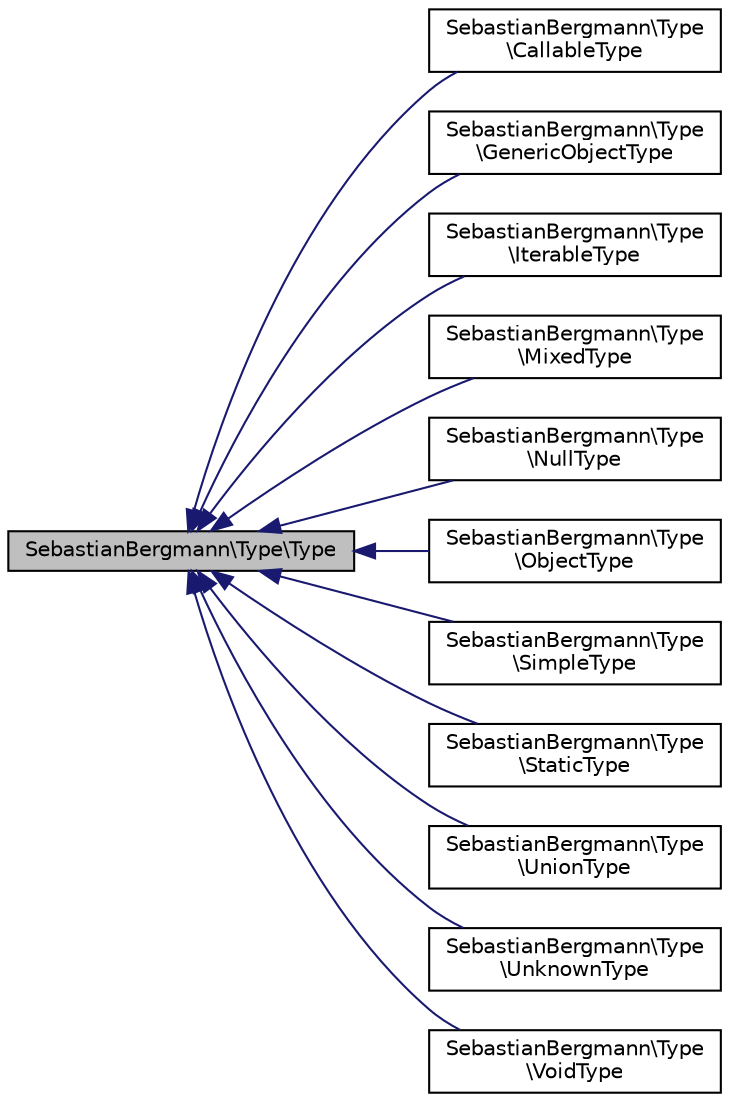 digraph "SebastianBergmann\Type\Type"
{
  edge [fontname="Helvetica",fontsize="10",labelfontname="Helvetica",labelfontsize="10"];
  node [fontname="Helvetica",fontsize="10",shape=record];
  rankdir="LR";
  Node0 [label="SebastianBergmann\\Type\\Type",height=0.2,width=0.4,color="black", fillcolor="grey75", style="filled", fontcolor="black"];
  Node0 -> Node1 [dir="back",color="midnightblue",fontsize="10",style="solid",fontname="Helvetica"];
  Node1 [label="SebastianBergmann\\Type\l\\CallableType",height=0.2,width=0.4,color="black", fillcolor="white", style="filled",URL="$classSebastianBergmann_1_1Type_1_1CallableType.html"];
  Node0 -> Node2 [dir="back",color="midnightblue",fontsize="10",style="solid",fontname="Helvetica"];
  Node2 [label="SebastianBergmann\\Type\l\\GenericObjectType",height=0.2,width=0.4,color="black", fillcolor="white", style="filled",URL="$classSebastianBergmann_1_1Type_1_1GenericObjectType.html"];
  Node0 -> Node3 [dir="back",color="midnightblue",fontsize="10",style="solid",fontname="Helvetica"];
  Node3 [label="SebastianBergmann\\Type\l\\IterableType",height=0.2,width=0.4,color="black", fillcolor="white", style="filled",URL="$classSebastianBergmann_1_1Type_1_1IterableType.html"];
  Node0 -> Node4 [dir="back",color="midnightblue",fontsize="10",style="solid",fontname="Helvetica"];
  Node4 [label="SebastianBergmann\\Type\l\\MixedType",height=0.2,width=0.4,color="black", fillcolor="white", style="filled",URL="$classSebastianBergmann_1_1Type_1_1MixedType.html"];
  Node0 -> Node5 [dir="back",color="midnightblue",fontsize="10",style="solid",fontname="Helvetica"];
  Node5 [label="SebastianBergmann\\Type\l\\NullType",height=0.2,width=0.4,color="black", fillcolor="white", style="filled",URL="$classSebastianBergmann_1_1Type_1_1NullType.html"];
  Node0 -> Node6 [dir="back",color="midnightblue",fontsize="10",style="solid",fontname="Helvetica"];
  Node6 [label="SebastianBergmann\\Type\l\\ObjectType",height=0.2,width=0.4,color="black", fillcolor="white", style="filled",URL="$classSebastianBergmann_1_1Type_1_1ObjectType.html"];
  Node0 -> Node7 [dir="back",color="midnightblue",fontsize="10",style="solid",fontname="Helvetica"];
  Node7 [label="SebastianBergmann\\Type\l\\SimpleType",height=0.2,width=0.4,color="black", fillcolor="white", style="filled",URL="$classSebastianBergmann_1_1Type_1_1SimpleType.html"];
  Node0 -> Node8 [dir="back",color="midnightblue",fontsize="10",style="solid",fontname="Helvetica"];
  Node8 [label="SebastianBergmann\\Type\l\\StaticType",height=0.2,width=0.4,color="black", fillcolor="white", style="filled",URL="$classSebastianBergmann_1_1Type_1_1StaticType.html"];
  Node0 -> Node9 [dir="back",color="midnightblue",fontsize="10",style="solid",fontname="Helvetica"];
  Node9 [label="SebastianBergmann\\Type\l\\UnionType",height=0.2,width=0.4,color="black", fillcolor="white", style="filled",URL="$classSebastianBergmann_1_1Type_1_1UnionType.html"];
  Node0 -> Node10 [dir="back",color="midnightblue",fontsize="10",style="solid",fontname="Helvetica"];
  Node10 [label="SebastianBergmann\\Type\l\\UnknownType",height=0.2,width=0.4,color="black", fillcolor="white", style="filled",URL="$classSebastianBergmann_1_1Type_1_1UnknownType.html"];
  Node0 -> Node11 [dir="back",color="midnightblue",fontsize="10",style="solid",fontname="Helvetica"];
  Node11 [label="SebastianBergmann\\Type\l\\VoidType",height=0.2,width=0.4,color="black", fillcolor="white", style="filled",URL="$classSebastianBergmann_1_1Type_1_1VoidType.html"];
}
